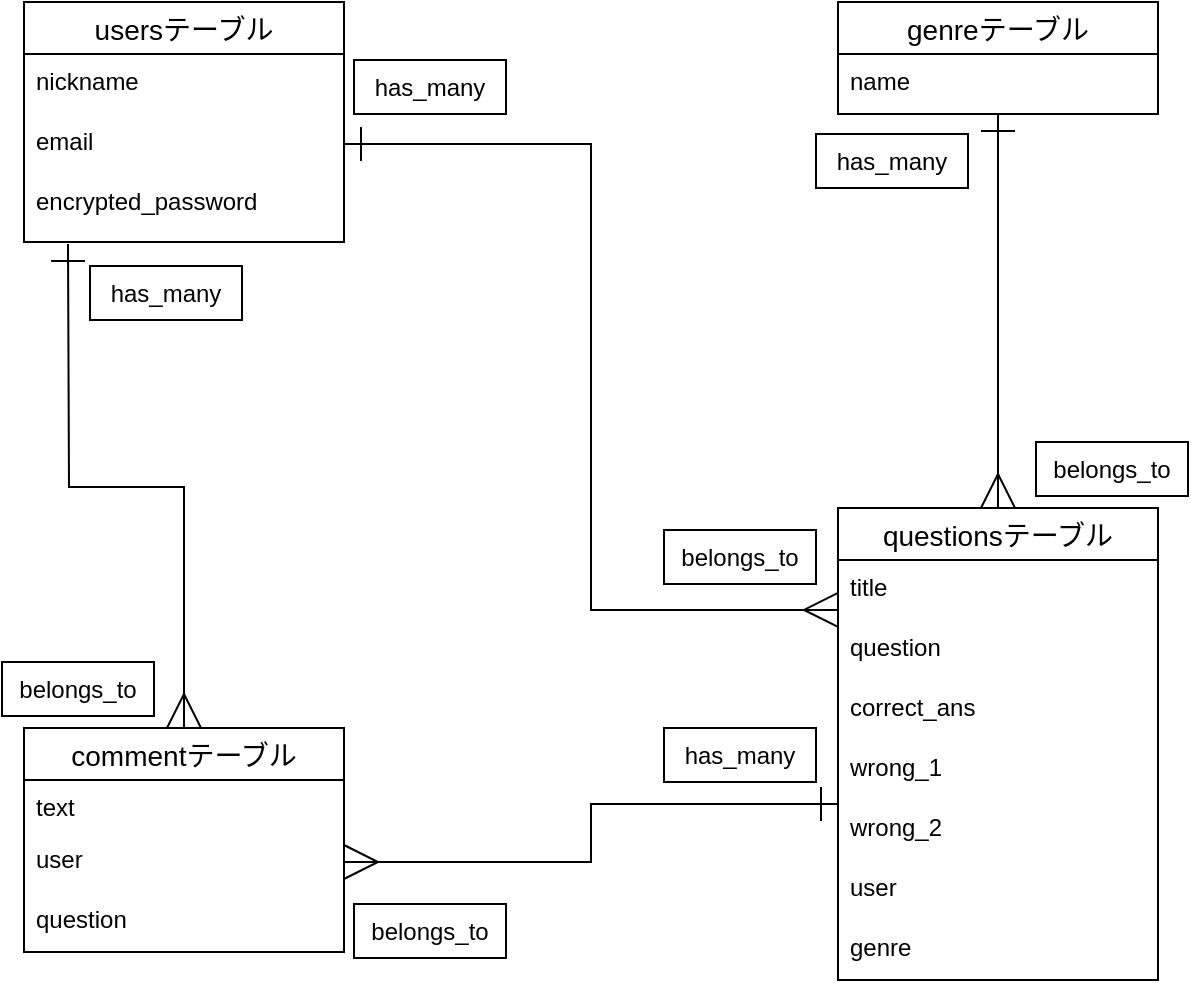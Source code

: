 <mxfile version="14.2.4" type="embed">
    <diagram id="EzWSFHTGztsdmQ23_ilu" name="ページ1">
        <mxGraphModel dx="717" dy="680" grid="1" gridSize="11" guides="1" tooltips="1" connect="1" arrows="1" fold="1" page="0" pageScale="1" pageWidth="827" pageHeight="1169" math="0" shadow="0">
            <root>
                <mxCell id="0"/>
                <mxCell id="1" parent="0"/>
                <mxCell id="68" style="edgeStyle=orthogonalEdgeStyle;rounded=0;orthogonalLoop=1;jettySize=auto;html=1;entryX=0.5;entryY=0;entryDx=0;entryDy=0;startArrow=ERone;startFill=0;endArrow=ERmany;endFill=0;strokeWidth=1;endSize=15;startSize=15;" edge="1" parent="1" target="47">
                    <mxGeometry relative="1" as="geometry">
                        <mxPoint x="110" y="121" as="sourcePoint"/>
                    </mxGeometry>
                </mxCell>
                <mxCell id="2" value="usersテーブル" style="swimlane;fontStyle=0;childLayout=stackLayout;horizontal=1;startSize=26;horizontalStack=0;resizeParent=1;resizeParentMax=0;resizeLast=0;collapsible=1;marginBottom=0;align=center;fontSize=14;" vertex="1" parent="1">
                    <mxGeometry x="88" width="160" height="120" as="geometry"/>
                </mxCell>
                <mxCell id="3" value="nickname" style="text;strokeColor=none;fillColor=none;spacingLeft=4;spacingRight=4;overflow=hidden;rotatable=0;points=[[0,0.5],[1,0.5]];portConstraint=eastwest;fontSize=12;" vertex="1" parent="2">
                    <mxGeometry y="26" width="160" height="30" as="geometry"/>
                </mxCell>
                <mxCell id="4" value="email" style="text;strokeColor=none;fillColor=none;spacingLeft=4;spacingRight=4;overflow=hidden;rotatable=0;points=[[0,0.5],[1,0.5]];portConstraint=eastwest;fontSize=12;" vertex="1" parent="2">
                    <mxGeometry y="56" width="160" height="30" as="geometry"/>
                </mxCell>
                <mxCell id="5" value="encrypted_password" style="text;strokeColor=none;fillColor=none;spacingLeft=4;spacingRight=4;overflow=hidden;rotatable=0;points=[[0,0.5],[1,0.5]];portConstraint=eastwest;fontSize=12;" vertex="1" parent="2">
                    <mxGeometry y="86" width="160" height="34" as="geometry"/>
                </mxCell>
                <mxCell id="7" value="questionsテーブル" style="swimlane;fontStyle=0;childLayout=stackLayout;horizontal=1;startSize=26;horizontalStack=0;resizeParent=1;resizeParentMax=0;resizeLast=0;collapsible=1;marginBottom=0;align=center;fontSize=14;" vertex="1" parent="1">
                    <mxGeometry x="495" y="253" width="160" height="236" as="geometry">
                        <mxRectangle x="360" y="30" width="150" height="26" as="alternateBounds"/>
                    </mxGeometry>
                </mxCell>
                <mxCell id="8" value="title" style="text;strokeColor=none;fillColor=none;spacingLeft=4;spacingRight=4;overflow=hidden;rotatable=0;points=[[0,0.5],[1,0.5]];portConstraint=eastwest;fontSize=12;" vertex="1" parent="7">
                    <mxGeometry y="26" width="160" height="30" as="geometry"/>
                </mxCell>
                <mxCell id="46" value="question" style="text;strokeColor=none;fillColor=none;spacingLeft=4;spacingRight=4;overflow=hidden;rotatable=0;points=[[0,0.5],[1,0.5]];portConstraint=eastwest;fontSize=12;" vertex="1" parent="7">
                    <mxGeometry y="56" width="160" height="30" as="geometry"/>
                </mxCell>
                <mxCell id="9" value="correct_ans" style="text;strokeColor=none;fillColor=none;spacingLeft=4;spacingRight=4;overflow=hidden;rotatable=0;points=[[0,0.5],[1,0.5]];portConstraint=eastwest;fontSize=12;" vertex="1" parent="7">
                    <mxGeometry y="86" width="160" height="30" as="geometry"/>
                </mxCell>
                <mxCell id="10" value="wrong_1" style="text;strokeColor=none;fillColor=none;spacingLeft=4;spacingRight=4;overflow=hidden;rotatable=0;points=[[0,0.5],[1,0.5]];portConstraint=eastwest;fontSize=12;" vertex="1" parent="7">
                    <mxGeometry y="116" width="160" height="30" as="geometry"/>
                </mxCell>
                <mxCell id="36" value="wrong_2" style="text;strokeColor=none;fillColor=none;spacingLeft=4;spacingRight=4;overflow=hidden;rotatable=0;points=[[0,0.5],[1,0.5]];portConstraint=eastwest;fontSize=12;" vertex="1" parent="7">
                    <mxGeometry y="146" width="160" height="30" as="geometry"/>
                </mxCell>
                <mxCell id="44" value="user" style="text;strokeColor=none;fillColor=none;spacingLeft=4;spacingRight=4;overflow=hidden;rotatable=0;points=[[0,0.5],[1,0.5]];portConstraint=eastwest;fontSize=12;" vertex="1" parent="7">
                    <mxGeometry y="176" width="160" height="30" as="geometry"/>
                </mxCell>
                <mxCell id="45" value="genre" style="text;strokeColor=none;fillColor=none;spacingLeft=4;spacingRight=4;overflow=hidden;rotatable=0;points=[[0,0.5],[1,0.5]];portConstraint=eastwest;fontSize=12;" vertex="1" parent="7">
                    <mxGeometry y="206" width="160" height="30" as="geometry"/>
                </mxCell>
                <mxCell id="47" value="commentテーブル" style="swimlane;fontStyle=0;childLayout=stackLayout;horizontal=1;startSize=26;horizontalStack=0;resizeParent=1;resizeParentMax=0;resizeLast=0;collapsible=1;marginBottom=0;align=center;fontSize=14;" vertex="1" parent="1">
                    <mxGeometry x="88" y="363" width="160" height="112" as="geometry"/>
                </mxCell>
                <mxCell id="48" value="text" style="text;strokeColor=none;fillColor=none;spacingLeft=4;spacingRight=4;overflow=hidden;rotatable=0;points=[[0,0.5],[1,0.5]];portConstraint=eastwest;fontSize=12;" vertex="1" parent="47">
                    <mxGeometry y="26" width="160" height="26" as="geometry"/>
                </mxCell>
                <mxCell id="49" value="user" style="text;strokeColor=none;fillColor=none;spacingLeft=4;spacingRight=4;overflow=hidden;rotatable=0;points=[[0,0.5],[1,0.5]];portConstraint=eastwest;fontSize=12;" vertex="1" parent="47">
                    <mxGeometry y="52" width="160" height="30" as="geometry"/>
                </mxCell>
                <mxCell id="50" value="question" style="text;strokeColor=none;fillColor=none;spacingLeft=4;spacingRight=4;overflow=hidden;rotatable=0;points=[[0,0.5],[1,0.5]];portConstraint=eastwest;fontSize=12;" vertex="1" parent="47">
                    <mxGeometry y="82" width="160" height="30" as="geometry"/>
                </mxCell>
                <mxCell id="71" style="edgeStyle=orthogonalEdgeStyle;rounded=0;orthogonalLoop=1;jettySize=auto;html=1;startArrow=ERone;startFill=0;startSize=15;endArrow=ERmany;endFill=0;endSize=15;strokeWidth=1;entryX=0.5;entryY=0;entryDx=0;entryDy=0;" edge="1" parent="1" source="64" target="7">
                    <mxGeometry relative="1" as="geometry">
                        <mxPoint x="530" y="198" as="targetPoint"/>
                    </mxGeometry>
                </mxCell>
                <mxCell id="64" value="genreテーブル" style="swimlane;fontStyle=0;childLayout=stackLayout;horizontal=1;startSize=26;horizontalStack=0;resizeParent=1;resizeParentMax=0;resizeLast=0;collapsible=1;marginBottom=0;align=center;fontSize=14;" vertex="1" parent="1">
                    <mxGeometry x="495" width="160" height="56" as="geometry"/>
                </mxCell>
                <mxCell id="65" value="name" style="text;strokeColor=none;fillColor=none;spacingLeft=4;spacingRight=4;overflow=hidden;rotatable=0;points=[[0,0.5],[1,0.5]];portConstraint=eastwest;fontSize=12;" vertex="1" parent="64">
                    <mxGeometry y="26" width="160" height="30" as="geometry"/>
                </mxCell>
                <mxCell id="70" style="edgeStyle=orthogonalEdgeStyle;rounded=0;orthogonalLoop=1;jettySize=auto;html=1;entryX=1;entryY=0.5;entryDx=0;entryDy=0;startArrow=ERone;startFill=0;startSize=15;endArrow=ERmany;endFill=0;endSize=15;strokeWidth=1;exitX=0;exitY=0.067;exitDx=0;exitDy=0;exitPerimeter=0;" edge="1" parent="1" source="36" target="49">
                    <mxGeometry relative="1" as="geometry"/>
                </mxCell>
                <mxCell id="72" value="has_many" style="rounded=0;whiteSpace=wrap;html=1;" vertex="1" parent="1">
                    <mxGeometry x="121" y="132" width="76" height="27" as="geometry"/>
                </mxCell>
                <mxCell id="73" value="belongs_to" style="rounded=0;whiteSpace=wrap;html=1;" vertex="1" parent="1">
                    <mxGeometry x="77" y="330" width="76" height="27" as="geometry"/>
                </mxCell>
                <mxCell id="74" value="has_many" style="rounded=0;whiteSpace=wrap;html=1;" vertex="1" parent="1">
                    <mxGeometry x="253" y="29" width="76" height="27" as="geometry"/>
                </mxCell>
                <mxCell id="75" value="belongs_to" style="rounded=0;whiteSpace=wrap;html=1;" vertex="1" parent="1">
                    <mxGeometry x="408" y="264" width="76" height="27" as="geometry"/>
                </mxCell>
                <mxCell id="76" value="belongs_to" style="rounded=0;whiteSpace=wrap;html=1;" vertex="1" parent="1">
                    <mxGeometry x="253" y="451" width="76" height="27" as="geometry"/>
                </mxCell>
                <mxCell id="77" value="has_many" style="rounded=0;whiteSpace=wrap;html=1;" vertex="1" parent="1">
                    <mxGeometry x="408" y="363" width="76" height="27" as="geometry"/>
                </mxCell>
                <mxCell id="79" value="has_many" style="rounded=0;whiteSpace=wrap;html=1;" vertex="1" parent="1">
                    <mxGeometry x="484" y="66" width="76" height="27" as="geometry"/>
                </mxCell>
                <mxCell id="80" value="belongs_to" style="rounded=0;whiteSpace=wrap;html=1;" vertex="1" parent="1">
                    <mxGeometry x="594" y="220" width="76" height="27" as="geometry"/>
                </mxCell>
                <mxCell id="82" style="edgeStyle=orthogonalEdgeStyle;rounded=0;orthogonalLoop=1;jettySize=auto;html=1;entryX=0;entryY=-0.167;entryDx=0;entryDy=0;entryPerimeter=0;startArrow=ERone;startFill=0;startSize=15;endArrow=ERmany;endFill=0;endSize=15;strokeWidth=1;" edge="1" parent="1" source="4" target="46">
                    <mxGeometry relative="1" as="geometry"/>
                </mxCell>
            </root>
        </mxGraphModel>
    </diagram>
</mxfile>